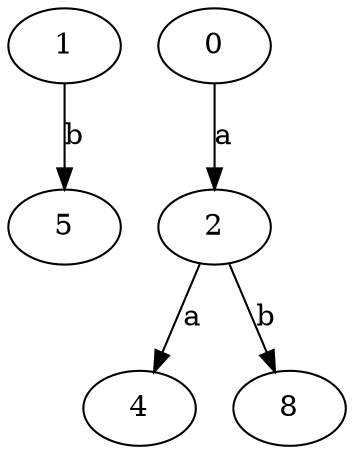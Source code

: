 strict digraph  {
1;
2;
4;
5;
0;
8;
1 -> 5  [label=b];
2 -> 4  [label=a];
2 -> 8  [label=b];
0 -> 2  [label=a];
}
